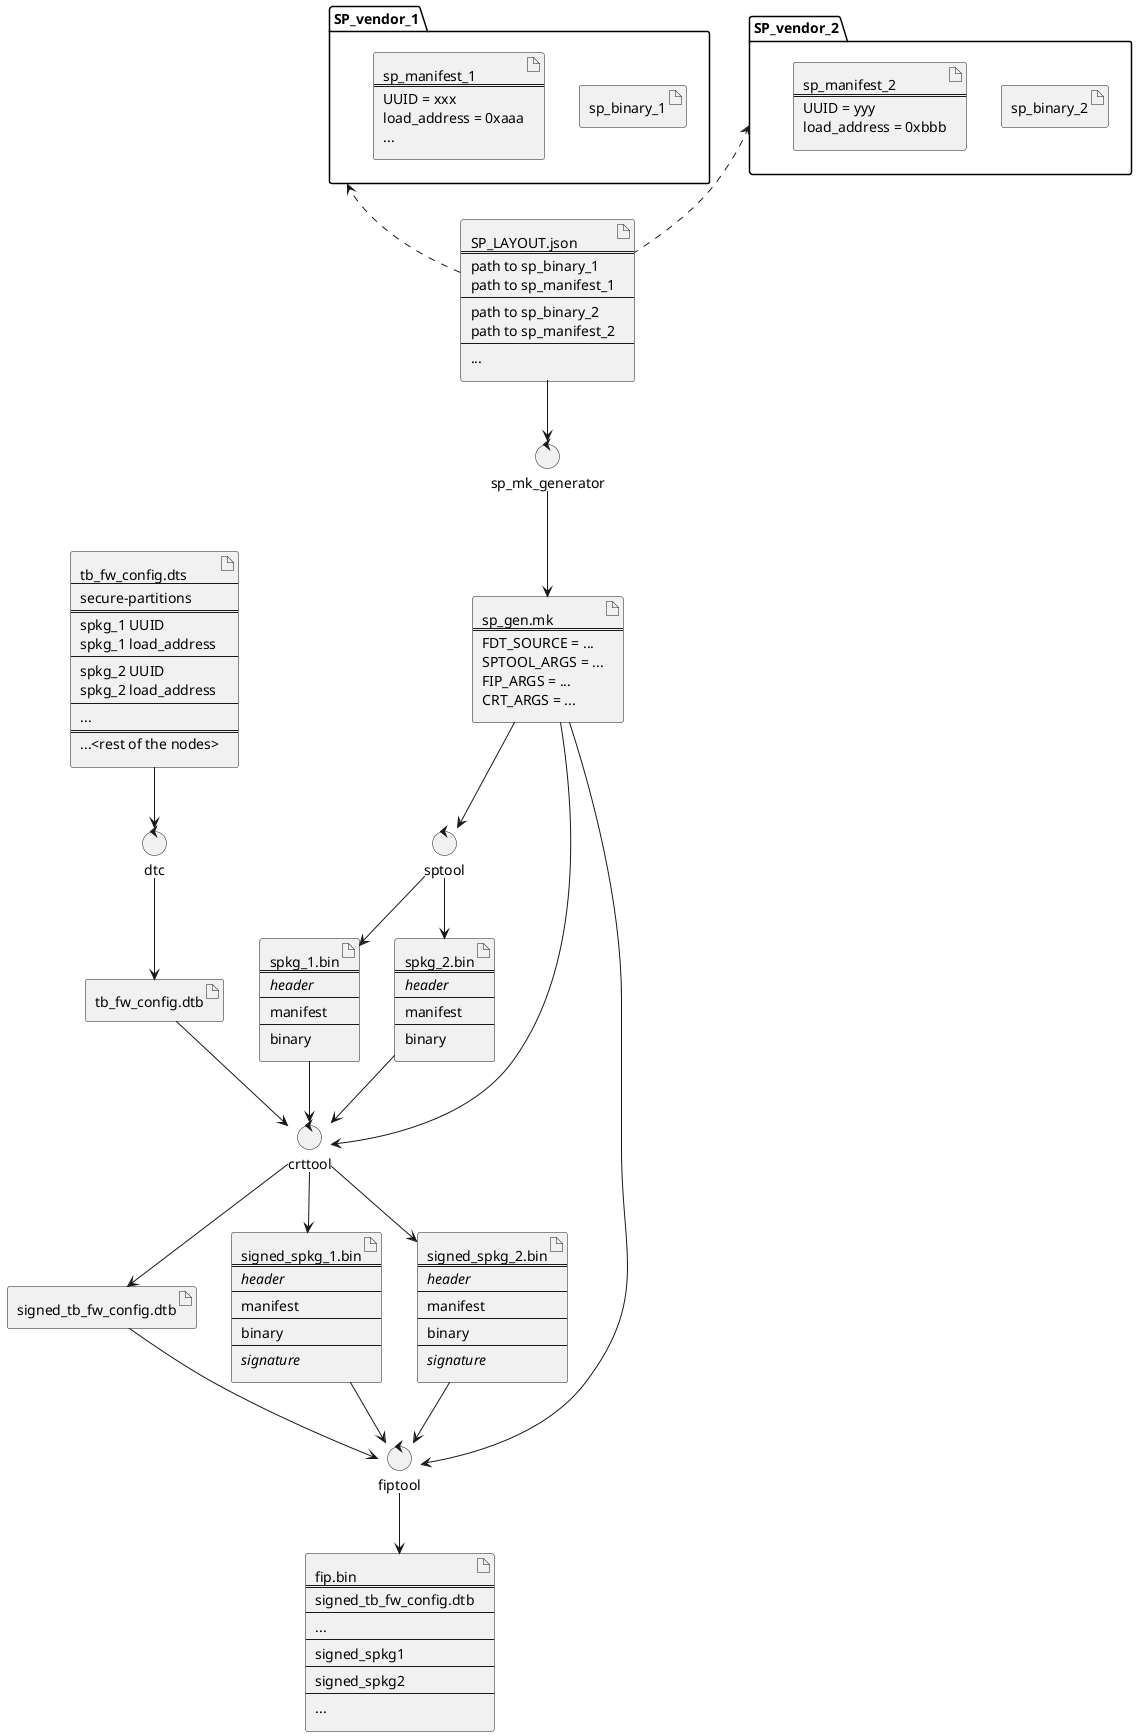 /'
 ' Copyright (c) 2020, ARM Limited and Contributors. All rights reserved.
 '
 ' SPDX-License-Identifier: BSD-3-Clause
 '/

@startuml

folder SP_vendor_1 {
 artifact sp_binary_1
 artifact sp_manifest_1 [
 sp_manifest_1
 ===
 UUID = xxx
 load_address = 0xaaa
 ...
 ]
}

folder SP_vendor_2 {
 artifact sp_binary_2
 artifact sp_manifest_2 [
 sp_manifest_2
 ===
 UUID = yyy
 load_address = 0xbbb
 ]
}

artifact tb_fw_config.dts [
 tb_fw_config.dts
 ----
 secure-partitions
 ===
 spkg_1 UUID
 spkg_1 load_address
 ---
 spkg_2 UUID
 spkg_2 load_address
 ---
 ...
 ===
 ...<rest of the nodes>
]

artifact config.json [
 SP_LAYOUT.json
 ===
 path to sp_binary_1
 path to sp_manifest_1
 ---
 path to sp_binary_2
 path to sp_manifest_2
 ---
 ...
]

control sp_mk_generator

artifact sp_gen [
 sp_gen.mk
 ===
 FDT_SOURCE = ...
 SPTOOL_ARGS = ...
 FIP_ARGS = ...
 CRT_ARGS = ...
]

control dtc
control sptool

artifact tb_fw_config.dtb
artifact signed_tb_fw_config.dtb

artifact spkg_1 [
 spkg_1.bin
 ===
 <i>header</i>
 ---
 manifest
 ---
 binary
]

artifact spkg_2 [
 spkg_2.bin
 ===
 <i>header</i>
 ---
 manifest
 ---
 binary
]

artifact signed_spkg_1 [
 signed_spkg_1.bin
 ===
 <i>header</i>
 ---
 manifest
 ---
 binary
 ---
 <i>signature</I>
]

artifact signed_spkg_2 [
 signed_spkg_2.bin
 ===
 <i>header</i>
 ---
 manifest
 ---
 binary
 ---
 <i>signature</I>
]

control crttool
control fiptool

artifact fip [
 fip.bin
 ===
 signed_tb_fw_config.dtb
 ---
 ...
 ---
 signed_spkg1
 ---
 signed_spkg2
 ---
 ...
]

config.json .up.> SP_vendor_1
config.json .up.> SP_vendor_2
config.json --> sp_mk_generator
sp_mk_generator --> sp_gen
sp_gen --> fiptool
sp_gen --> crttool
sp_gen --> sptool

sptool --> spkg_1
sptool --> spkg_2

spkg_1 --> crttool
spkg_2 --> crttool
crttool --> signed_spkg_1
crttool --> signed_spkg_2

tb_fw_config.dts --> dtc
dtc --> tb_fw_config.dtb
tb_fw_config.dtb --> crttool
crttool --> signed_tb_fw_config.dtb

signed_tb_fw_config.dtb --> fiptool
signed_spkg_1 -down-> fiptool
signed_spkg_2 -down-> fiptool
fiptool -down-> fip

@enduml

